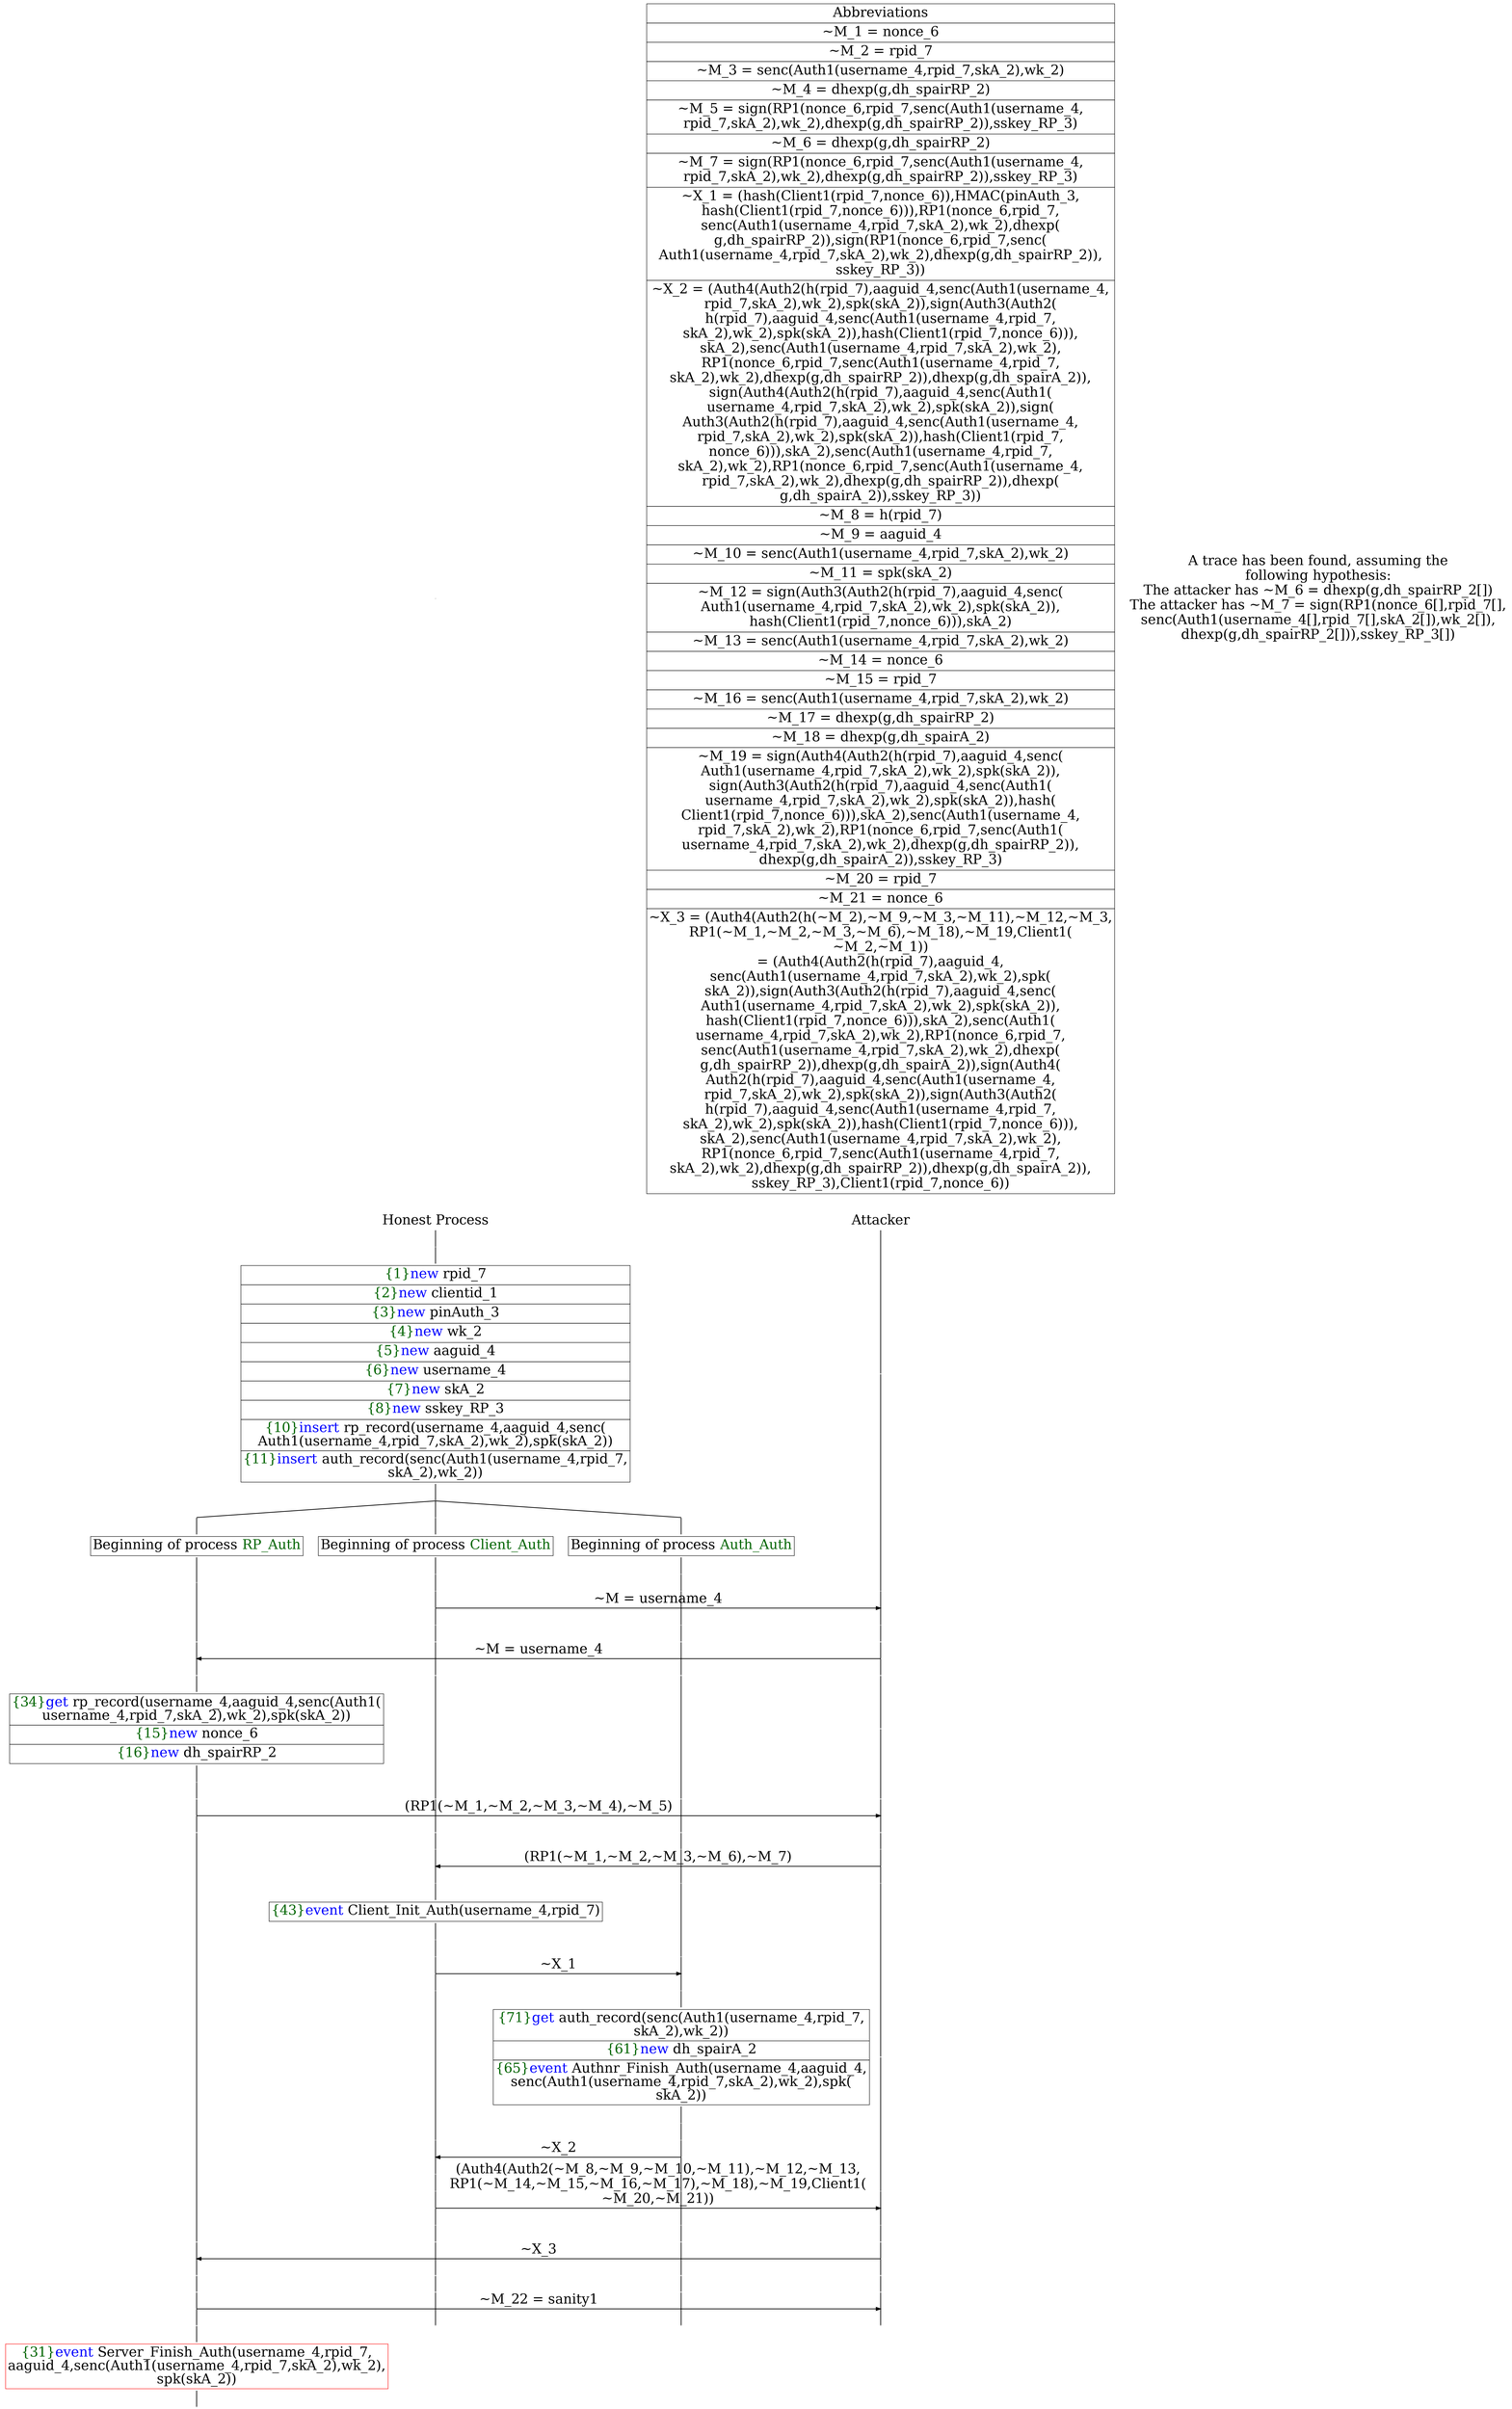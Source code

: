 digraph {
graph [ordering = out]
edge [arrowhead = none, penwidth = 1.6, fontsize = 30]
node [shape = point, width = 0, height = 0, fontsize = 30]
Trace<br/>
[label = <A trace has been found, assuming the<br/>
following hypothesis:<br/>
The attacker has ~M_6 = dhexp(g,dh_spairRP_2[])<br/>
The attacker has ~M_7 = sign(RP1(nonce_6[],rpid_7[],<br/>
senc(Auth1(username_4[],rpid_7[],skA_2[]),wk_2[]),<br/>
dhexp(g,dh_spairRP_2[])),sskey_RP_3[])<br/>
>, shape = plaintext]
P0__0 [label = "Honest Process", shape = plaintext]
P__0 [label = "Attacker", shape = plaintext]
Trace -> P0__0 [label = "", style = invisible, weight = 100]{rank = same; P0__0 P__0}
P0__0 -> P0__1 [label = <>, weight = 100]
P0__1 -> P0__2 [label = <>, weight = 100]
P0__2 [shape = plaintext, label = <<TABLE BORDER="0" CELLBORDER="1" CELLSPACING="0" CELLPADDING="4"> <TR><TD><FONT COLOR="darkgreen">{1}</FONT><FONT COLOR="blue">new </FONT>rpid_7</TD></TR><TR><TD><FONT COLOR="darkgreen">{2}</FONT><FONT COLOR="blue">new </FONT>clientid_1</TD></TR><TR><TD><FONT COLOR="darkgreen">{3}</FONT><FONT COLOR="blue">new </FONT>pinAuth_3</TD></TR><TR><TD><FONT COLOR="darkgreen">{4}</FONT><FONT COLOR="blue">new </FONT>wk_2</TD></TR><TR><TD><FONT COLOR="darkgreen">{5}</FONT><FONT COLOR="blue">new </FONT>aaguid_4</TD></TR><TR><TD><FONT COLOR="darkgreen">{6}</FONT><FONT COLOR="blue">new </FONT>username_4</TD></TR><TR><TD><FONT COLOR="darkgreen">{7}</FONT><FONT COLOR="blue">new </FONT>skA_2</TD></TR><TR><TD><FONT COLOR="darkgreen">{8}</FONT><FONT COLOR="blue">new </FONT>sskey_RP_3</TD></TR><TR><TD><FONT COLOR="darkgreen">{10}</FONT><FONT COLOR="blue">insert </FONT>rp_record(username_4,aaguid_4,senc(<br/>
Auth1(username_4,rpid_7,skA_2),wk_2),spk(skA_2))<br/>
</TD></TR><TR><TD><FONT COLOR="darkgreen">{11}</FONT><FONT COLOR="blue">insert </FONT>auth_record(senc(Auth1(username_4,rpid_7,<br/>
skA_2),wk_2))</TD></TR></TABLE>>]
P0__2 -> P0__3 [label = <>, weight = 100]
P__0 -> P__1 [label = <>, weight = 100]
{rank = same; P__1 P0__2}
/*RPar */
P0__3 -> P0_2__3 [label = <>]
P0__3 -> P0_1__3 [label = <>]
P0__3 -> P0_0__3 [label = <>]
P0__3 [label = "", fixedsize = false, width = 0, height = 0, shape = none]
{rank = same; P0_0__3 P0_1__3 P0_2__3}
P0_0__3 -> P0_0__4 [label = <>, weight = 100]
P0_0__4 [shape = plaintext, label = <<TABLE BORDER="0" CELLBORDER="1" CELLSPACING="0" CELLPADDING="4"> <TR><TD>Beginning of process <FONT COLOR="darkgreen">Auth_Auth</FONT></TD></TR></TABLE>>]
P0_0__4 -> P0_0__5 [label = <>, weight = 100]
P0_1__3 -> P0_1__4 [label = <>, weight = 100]
P0_1__4 [shape = plaintext, label = <<TABLE BORDER="0" CELLBORDER="1" CELLSPACING="0" CELLPADDING="4"> <TR><TD>Beginning of process <FONT COLOR="darkgreen">Client_Auth</FONT></TD></TR></TABLE>>]
P0_1__4 -> P0_1__5 [label = <>, weight = 100]
P0_1__5 -> P0_1__6 [label = <>, weight = 100]
P0_0__5 -> P0_0__6 [label = <>, weight = 100]
P__1 -> P__2 [label = <>, weight = 100]
{rank = same; P__2 P0_0__6 P0_1__6}
P0_1__6 -> P0_1__7 [label = <>, weight = 100]
P__2 -> P__3 [label = <>, weight = 100]
{rank = same; P__3 P0_1__7}
P0_1__7 -> P__3 [label = <~M = username_4>, arrowhead = normal]
P0_1__7 -> P0_1__8 [label = <>, weight = 100]
P0_0__6 -> P0_0__7 [label = <>, weight = 100]
P__3 -> P__4 [label = <>, weight = 100]
{rank = same; P__4 P0_0__7 P0_1__8}
P0_2__3 -> P0_2__4 [label = <>, weight = 100]
P0_2__4 [shape = plaintext, label = <<TABLE BORDER="0" CELLBORDER="1" CELLSPACING="0" CELLPADDING="4"> <TR><TD>Beginning of process <FONT COLOR="darkgreen">RP_Auth</FONT></TD></TR></TABLE>>]
P0_2__4 -> P0_2__5 [label = <>, weight = 100]
P0_2__5 -> P0_2__6 [label = <>, weight = 100]
P0_1__8 -> P0_1__9 [label = <>, weight = 100]
P0_0__7 -> P0_0__8 [label = <>, weight = 100]
P__4 -> P__5 [label = <>, weight = 100]
{rank = same; P__5 P0_0__8 P0_1__9 P0_2__6}
P0_2__6 -> P0_2__7 [label = <>, weight = 100]
P__5 -> P__6 [label = <>, weight = 100]
{rank = same; P__6 P0_2__7}
P0_2__7 -> P__6 [label = <~M = username_4>, dir = back, arrowhead = normal]
P0_2__7 -> P0_2__8 [label = <>, weight = 100]
P0_1__9 -> P0_1__10 [label = <>, weight = 100]
P0_0__8 -> P0_0__9 [label = <>, weight = 100]
P__6 -> P__7 [label = <>, weight = 100]
{rank = same; P__7 P0_0__9 P0_1__10 P0_2__8}
P0_2__8 -> P0_2__9 [label = <>, weight = 100]
P0_2__9 [shape = plaintext, label = <<TABLE BORDER="0" CELLBORDER="1" CELLSPACING="0" CELLPADDING="4"> <TR><TD><FONT COLOR="darkgreen">{34}</FONT><FONT COLOR="blue">get </FONT>rp_record(username_4,aaguid_4,senc(Auth1(<br/>
username_4,rpid_7,skA_2),wk_2),spk(skA_2))</TD></TR><TR><TD><FONT COLOR="darkgreen">{15}</FONT><FONT COLOR="blue">new </FONT>nonce_6</TD></TR><TR><TD><FONT COLOR="darkgreen">{16}</FONT><FONT COLOR="blue">new </FONT>dh_spairRP_2</TD></TR></TABLE>>]
P0_2__9 -> P0_2__10 [label = <>, weight = 100]
P__7 -> P__8 [label = <>, weight = 100]
{rank = same; P__8 P0_2__9}
P0_2__10 -> P0_2__11 [label = <>, weight = 100]
P0_1__10 -> P0_1__11 [label = <>, weight = 100]
P0_0__9 -> P0_0__10 [label = <>, weight = 100]
P__8 -> P__9 [label = <>, weight = 100]
{rank = same; P__9 P0_0__10 P0_1__11 P0_2__11}
P0_2__11 -> P0_2__12 [label = <>, weight = 100]
P__9 -> P__10 [label = <>, weight = 100]
{rank = same; P__10 P0_2__12}
P0_2__12 -> P__10 [label = <(RP1(~M_1,~M_2,~M_3,~M_4),~M_5)>, arrowhead = normal]
P0_2__12 -> P0_2__13 [label = <>, weight = 100]
P0_1__11 -> P0_1__12 [label = <>, weight = 100]
P0_0__10 -> P0_0__11 [label = <>, weight = 100]
P__10 -> P__11 [label = <>, weight = 100]
{rank = same; P__11 P0_0__11 P0_1__12 P0_2__13}
P0_1__12 -> P0_1__13 [label = <>, weight = 100]
P0_0__11 -> P0_0__12 [label = <>, weight = 100]
P__11 -> P__12 [label = <>, weight = 100]
{rank = same; P__12 P0_0__12 P0_1__13}
P0_1__13 -> P0_1__14 [label = <>, weight = 100]
P__12 -> P__13 [label = <>, weight = 100]
{rank = same; P__13 P0_1__14}
P0_1__14 -> P__13 [label = <(RP1(~M_1,~M_2,~M_3,~M_6),~M_7)>, dir = back, arrowhead = normal]
P0_1__14 -> P0_1__15 [label = <>, weight = 100]
P0_0__12 -> P0_0__13 [label = <>, weight = 100]
P__13 -> P__14 [label = <>, weight = 100]
{rank = same; P__14 P0_0__13 P0_1__15}
P0_1__15 -> P0_1__16 [label = <>, weight = 100]
P0_1__16 [shape = plaintext, label = <<TABLE BORDER="0" CELLBORDER="1" CELLSPACING="0" CELLPADDING="4"> <TR><TD><FONT COLOR="darkgreen">{43}</FONT><FONT COLOR="blue">event</FONT> Client_Init_Auth(username_4,rpid_7)</TD></TR></TABLE>>]
P0_1__16 -> P0_1__17 [label = <>, weight = 100]
P0_1__17 -> P0_1__18 [label = <>, weight = 100]
P0_0__13 -> P0_0__14 [label = <>, weight = 100]
{rank = same; P0_0__14 P0_1__18}
P0_1__18 -> P0_1__19 [label = <>, weight = 100]
P0_0__14 -> P0_0__15 [label = <>, weight = 100]
{rank = same; P0_0__15 P0_1__19}
P0_1__19 -> P0_0__15 [label = <~X_1>, arrowhead = normal]
P0_1__19 -> P0_1__20 [label = <>, weight = 100]
P0_0__15 -> P0_0__16 [label = <>, weight = 100]
{rank = same; P0_0__16 P0_1__20}
P0_0__16 -> P0_0__17 [label = <>, weight = 100]
P0_0__17 [shape = plaintext, label = <<TABLE BORDER="0" CELLBORDER="1" CELLSPACING="0" CELLPADDING="4"> <TR><TD><FONT COLOR="darkgreen">{71}</FONT><FONT COLOR="blue">get </FONT>auth_record(senc(Auth1(username_4,rpid_7,<br/>
skA_2),wk_2))</TD></TR><TR><TD><FONT COLOR="darkgreen">{61}</FONT><FONT COLOR="blue">new </FONT>dh_spairA_2</TD></TR><TR><TD><FONT COLOR="darkgreen">{65}</FONT><FONT COLOR="blue">event</FONT> Authnr_Finish_Auth(username_4,aaguid_4,<br/>
senc(Auth1(username_4,rpid_7,skA_2),wk_2),spk(<br/>
skA_2))</TD></TR></TABLE>>]
P0_0__17 -> P0_0__18 [label = <>, weight = 100]
P__14 -> P__15 [label = <>, weight = 100]
{rank = same; P__15 P0_0__17}
P0_1__20 -> P0_1__21 [label = <>, weight = 100]
P0_0__18 -> P0_0__19 [label = <>, weight = 100]
{rank = same; P0_0__19 P0_1__21}
P0_1__21 -> P0_1__22 [label = <>, weight = 100]
P0_0__19 -> P0_0__20 [label = <>, weight = 100]
{rank = same; P0_0__20 P0_1__22}
P0_1__22 -> P0_0__20 [label = <~X_2>, dir = back, arrowhead = normal]
P0_1__22 -> P0_1__23 [label = <>, weight = 100]
P0_0__20 -> P0_0__21 [label = <>, weight = 100]
{rank = same; P0_0__21 P0_1__23}
P0_1__23 -> P0_1__24 [label = <>, weight = 100]
P0_0__21 -> P0_0__22 [label = <>, weight = 100]
P__15 -> P__16 [label = <>, weight = 100]
{rank = same; P__16 P0_0__22 P0_1__24}
P0_1__24 -> P0_1__25 [label = <>, weight = 100]
P__16 -> P__17 [label = <>, weight = 100]
{rank = same; P__17 P0_1__25}
P0_1__25 -> P__17 [label = <(Auth4(Auth2(~M_8,~M_9,~M_10,~M_11),~M_12,~M_13,<br/>
RP1(~M_14,~M_15,~M_16,~M_17),~M_18),~M_19,Client1(<br/>
~M_20,~M_21))>, arrowhead = normal]
P0_1__25 -> P0_1__26 [label = <>, weight = 100]
P0_0__22 -> P0_0__23 [label = <>, weight = 100]
P__17 -> P__18 [label = <>, weight = 100]
{rank = same; P__18 P0_0__23 P0_1__26}
P0_2__13 -> P0_2__14 [label = <>, weight = 100]
P0_1__26 -> P0_1__27 [label = <>, weight = 100]
P0_0__23 -> P0_0__24 [label = <>, weight = 100]
P__18 -> P__19 [label = <>, weight = 100]
{rank = same; P__19 P0_0__24 P0_1__27 P0_2__14}
P0_2__14 -> P0_2__15 [label = <>, weight = 100]
P__19 -> P__20 [label = <>, weight = 100]
{rank = same; P__20 P0_2__15}
P0_2__15 -> P__20 [label = <~X_3>, dir = back, arrowhead = normal]
P0_2__15 -> P0_2__16 [label = <>, weight = 100]
P0_1__27 -> P0_1__28 [label = <>, weight = 100]
P0_0__24 -> P0_0__25 [label = <>, weight = 100]
P__20 -> P__21 [label = <>, weight = 100]
{rank = same; P__21 P0_0__25 P0_1__28 P0_2__16}
P0_2__16 -> P0_2__17 [label = <>, weight = 100]
P0_1__28 -> P0_1__29 [label = <>, weight = 100]
P0_0__25 -> P0_0__26 [label = <>, weight = 100]
P__21 -> P__22 [label = <>, weight = 100]
{rank = same; P__22 P0_0__26 P0_1__29 P0_2__17}
P0_2__17 -> P0_2__18 [label = <>, weight = 100]
P__22 -> P__23 [label = <>, weight = 100]
{rank = same; P__23 P0_2__18}
P0_2__18 -> P__23 [label = <~M_22 = sanity1>, arrowhead = normal]
P0_2__18 -> P0_2__19 [label = <>, weight = 100]
P0_1__29 -> P0_1__30 [label = <>, weight = 100]
P0_0__26 -> P0_0__27 [label = <>, weight = 100]
P__23 -> P__24 [label = <>, weight = 100]
{rank = same; P__24 P0_0__27 P0_1__30 P0_2__19}
P0_2__19 -> P0_2__20 [label = <>, weight = 100]
P0_2__20 [color = red, shape = plaintext, label = <<TABLE BORDER="0" CELLBORDER="1" CELLSPACING="0" CELLPADDING="4"> <TR><TD><FONT COLOR="darkgreen">{31}</FONT><FONT COLOR="blue">event</FONT> Server_Finish_Auth(username_4,rpid_7,<br/>
aaguid_4,senc(Auth1(username_4,rpid_7,skA_2),wk_2),<br/>
spk(skA_2))</TD></TR></TABLE>>]
P0_2__20 -> P0_2__21 [label = <>, weight = 100]
Abbrev [shape = plaintext, label = <<TABLE BORDER="0" CELLBORDER="1" CELLSPACING="0" CELLPADDING="4"><TR> <TD> Abbreviations </TD></TR><TR><TD>~M_1 = nonce_6</TD></TR><TR><TD>~M_2 = rpid_7</TD></TR><TR><TD>~M_3 = senc(Auth1(username_4,rpid_7,skA_2),wk_2)</TD></TR><TR><TD>~M_4 = dhexp(g,dh_spairRP_2)</TD></TR><TR><TD>~M_5 = sign(RP1(nonce_6,rpid_7,senc(Auth1(username_4,<br/>
rpid_7,skA_2),wk_2),dhexp(g,dh_spairRP_2)),sskey_RP_3)</TD></TR><TR><TD>~M_6 = dhexp(g,dh_spairRP_2)</TD></TR><TR><TD>~M_7 = sign(RP1(nonce_6,rpid_7,senc(Auth1(username_4,<br/>
rpid_7,skA_2),wk_2),dhexp(g,dh_spairRP_2)),sskey_RP_3)</TD></TR><TR><TD>~X_1 = (hash(Client1(rpid_7,nonce_6)),HMAC(pinAuth_3,<br/>
hash(Client1(rpid_7,nonce_6))),RP1(nonce_6,rpid_7,<br/>
senc(Auth1(username_4,rpid_7,skA_2),wk_2),dhexp(<br/>
g,dh_spairRP_2)),sign(RP1(nonce_6,rpid_7,senc(<br/>
Auth1(username_4,rpid_7,skA_2),wk_2),dhexp(g,dh_spairRP_2)),<br/>
sskey_RP_3))</TD></TR><TR><TD>~X_2 = (Auth4(Auth2(h(rpid_7),aaguid_4,senc(Auth1(username_4,<br/>
rpid_7,skA_2),wk_2),spk(skA_2)),sign(Auth3(Auth2(<br/>
h(rpid_7),aaguid_4,senc(Auth1(username_4,rpid_7,<br/>
skA_2),wk_2),spk(skA_2)),hash(Client1(rpid_7,nonce_6))),<br/>
skA_2),senc(Auth1(username_4,rpid_7,skA_2),wk_2),<br/>
RP1(nonce_6,rpid_7,senc(Auth1(username_4,rpid_7,<br/>
skA_2),wk_2),dhexp(g,dh_spairRP_2)),dhexp(g,dh_spairA_2)),<br/>
sign(Auth4(Auth2(h(rpid_7),aaguid_4,senc(Auth1(<br/>
username_4,rpid_7,skA_2),wk_2),spk(skA_2)),sign(<br/>
Auth3(Auth2(h(rpid_7),aaguid_4,senc(Auth1(username_4,<br/>
rpid_7,skA_2),wk_2),spk(skA_2)),hash(Client1(rpid_7,<br/>
nonce_6))),skA_2),senc(Auth1(username_4,rpid_7,<br/>
skA_2),wk_2),RP1(nonce_6,rpid_7,senc(Auth1(username_4,<br/>
rpid_7,skA_2),wk_2),dhexp(g,dh_spairRP_2)),dhexp(<br/>
g,dh_spairA_2)),sskey_RP_3))</TD></TR><TR><TD>~M_8 = h(rpid_7)</TD></TR><TR><TD>~M_9 = aaguid_4</TD></TR><TR><TD>~M_10 = senc(Auth1(username_4,rpid_7,skA_2),wk_2)</TD></TR><TR><TD>~M_11 = spk(skA_2)</TD></TR><TR><TD>~M_12 = sign(Auth3(Auth2(h(rpid_7),aaguid_4,senc(<br/>
Auth1(username_4,rpid_7,skA_2),wk_2),spk(skA_2)),<br/>
hash(Client1(rpid_7,nonce_6))),skA_2)</TD></TR><TR><TD>~M_13 = senc(Auth1(username_4,rpid_7,skA_2),wk_2)</TD></TR><TR><TD>~M_14 = nonce_6</TD></TR><TR><TD>~M_15 = rpid_7</TD></TR><TR><TD>~M_16 = senc(Auth1(username_4,rpid_7,skA_2),wk_2)</TD></TR><TR><TD>~M_17 = dhexp(g,dh_spairRP_2)</TD></TR><TR><TD>~M_18 = dhexp(g,dh_spairA_2)</TD></TR><TR><TD>~M_19 = sign(Auth4(Auth2(h(rpid_7),aaguid_4,senc(<br/>
Auth1(username_4,rpid_7,skA_2),wk_2),spk(skA_2)),<br/>
sign(Auth3(Auth2(h(rpid_7),aaguid_4,senc(Auth1(<br/>
username_4,rpid_7,skA_2),wk_2),spk(skA_2)),hash(<br/>
Client1(rpid_7,nonce_6))),skA_2),senc(Auth1(username_4,<br/>
rpid_7,skA_2),wk_2),RP1(nonce_6,rpid_7,senc(Auth1(<br/>
username_4,rpid_7,skA_2),wk_2),dhexp(g,dh_spairRP_2)),<br/>
dhexp(g,dh_spairA_2)),sskey_RP_3)</TD></TR><TR><TD>~M_20 = rpid_7</TD></TR><TR><TD>~M_21 = nonce_6</TD></TR><TR><TD>~X_3 = (Auth4(Auth2(h(~M_2),~M_9,~M_3,~M_11),~M_12,~M_3,<br/>
RP1(~M_1,~M_2,~M_3,~M_6),~M_18),~M_19,Client1(<br/>
~M_2,~M_1))<br/>
= (Auth4(Auth2(h(rpid_7),aaguid_4,<br/>
senc(Auth1(username_4,rpid_7,skA_2),wk_2),spk(<br/>
skA_2)),sign(Auth3(Auth2(h(rpid_7),aaguid_4,senc(<br/>
Auth1(username_4,rpid_7,skA_2),wk_2),spk(skA_2)),<br/>
hash(Client1(rpid_7,nonce_6))),skA_2),senc(Auth1(<br/>
username_4,rpid_7,skA_2),wk_2),RP1(nonce_6,rpid_7,<br/>
senc(Auth1(username_4,rpid_7,skA_2),wk_2),dhexp(<br/>
g,dh_spairRP_2)),dhexp(g,dh_spairA_2)),sign(Auth4(<br/>
Auth2(h(rpid_7),aaguid_4,senc(Auth1(username_4,<br/>
rpid_7,skA_2),wk_2),spk(skA_2)),sign(Auth3(Auth2(<br/>
h(rpid_7),aaguid_4,senc(Auth1(username_4,rpid_7,<br/>
skA_2),wk_2),spk(skA_2)),hash(Client1(rpid_7,nonce_6))),<br/>
skA_2),senc(Auth1(username_4,rpid_7,skA_2),wk_2),<br/>
RP1(nonce_6,rpid_7,senc(Auth1(username_4,rpid_7,<br/>
skA_2),wk_2),dhexp(g,dh_spairRP_2)),dhexp(g,dh_spairA_2)),<br/>
sskey_RP_3),Client1(rpid_7,nonce_6))</TD></TR></TABLE>>]Abbrev -> P__0 [style = invisible, weight =100]}